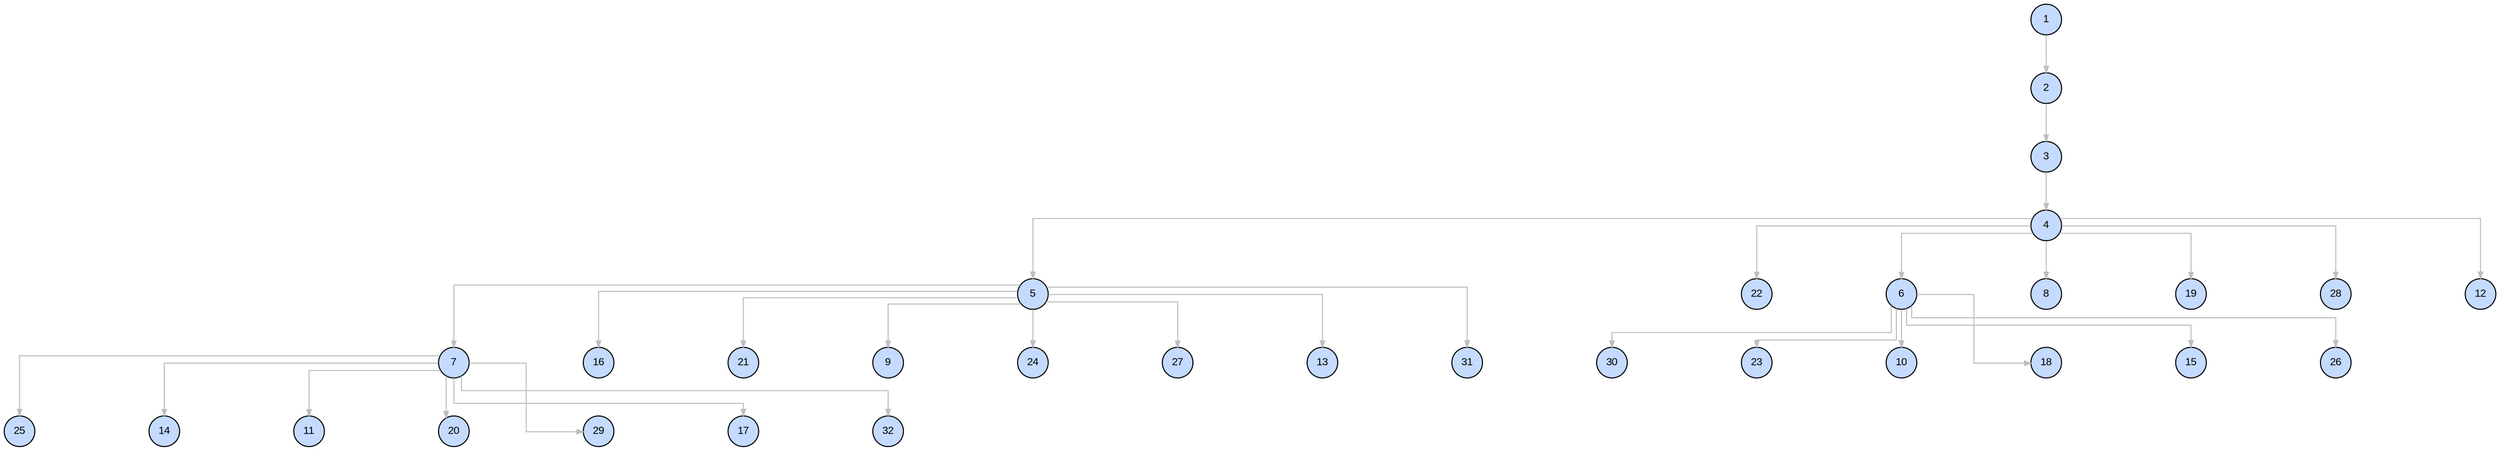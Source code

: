 digraph {
	graph [nodesep=1.5 rankdir=TB splines=ortho]
	5 [label=5 fillcolor="#C4DBFF" fixedsize=true fontname=Arial fontsize=10 shape=circle style=filled width=0.4]
	7 [label=7 fillcolor="#C4DBFF" fixedsize=true fontname=Arial fontsize=10 shape=circle style=filled width=0.4]
	30 [label=30 fillcolor="#C4DBFF" fixedsize=true fontname=Arial fontsize=10 shape=circle style=filled width=0.4]
	22 [label=22 fillcolor="#C4DBFF" fixedsize=true fontname=Arial fontsize=10 shape=circle style=filled width=0.4]
	16 [label=16 fillcolor="#C4DBFF" fixedsize=true fontname=Arial fontsize=10 shape=circle style=filled width=0.4]
	2 [label=2 fillcolor="#C4DBFF" fixedsize=true fontname=Arial fontsize=10 shape=circle style=filled width=0.4]
	21 [label=21 fillcolor="#C4DBFF" fixedsize=true fontname=Arial fontsize=10 shape=circle style=filled width=0.4]
	23 [label=23 fillcolor="#C4DBFF" fixedsize=true fontname=Arial fontsize=10 shape=circle style=filled width=0.4]
	4 [label=4 fillcolor="#C4DBFF" fixedsize=true fontname=Arial fontsize=10 shape=circle style=filled width=0.4]
	9 [label=9 fillcolor="#C4DBFF" fixedsize=true fontname=Arial fontsize=10 shape=circle style=filled width=0.4]
	10 [label=10 fillcolor="#C4DBFF" fixedsize=true fontname=Arial fontsize=10 shape=circle style=filled width=0.4]
	24 [label=24 fillcolor="#C4DBFF" fixedsize=true fontname=Arial fontsize=10 shape=circle style=filled width=0.4]
	25 [label=25 fillcolor="#C4DBFF" fixedsize=true fontname=Arial fontsize=10 shape=circle style=filled width=0.4]
	6 [label=6 fillcolor="#C4DBFF" fixedsize=true fontname=Arial fontsize=10 shape=circle style=filled width=0.4]
	8 [label=8 fillcolor="#C4DBFF" fixedsize=true fontname=Arial fontsize=10 shape=circle style=filled width=0.4]
	27 [label=27 fillcolor="#C4DBFF" fixedsize=true fontname=Arial fontsize=10 shape=circle style=filled width=0.4]
	14 [label=14 fillcolor="#C4DBFF" fixedsize=true fontname=Arial fontsize=10 shape=circle style=filled width=0.4]
	3 [label=3 fillcolor="#C4DBFF" fixedsize=true fontname=Arial fontsize=10 shape=circle style=filled width=0.4]
	11 [label=11 fillcolor="#C4DBFF" fixedsize=true fontname=Arial fontsize=10 shape=circle style=filled width=0.4]
	13 [label=13 fillcolor="#C4DBFF" fixedsize=true fontname=Arial fontsize=10 shape=circle style=filled width=0.4]
	20 [label=20 fillcolor="#C4DBFF" fixedsize=true fontname=Arial fontsize=10 shape=circle style=filled width=0.4]
	29 [label=29 fillcolor="#C4DBFF" fixedsize=true fontname=Arial fontsize=10 shape=circle style=filled width=0.4]
	18 [label=18 fillcolor="#C4DBFF" fixedsize=true fontname=Arial fontsize=10 shape=circle style=filled width=0.4]
	19 [label=19 fillcolor="#C4DBFF" fixedsize=true fontname=Arial fontsize=10 shape=circle style=filled width=0.4]
	17 [label=17 fillcolor="#C4DBFF" fixedsize=true fontname=Arial fontsize=10 shape=circle style=filled width=0.4]
	28 [label=28 fillcolor="#C4DBFF" fixedsize=true fontname=Arial fontsize=10 shape=circle style=filled width=0.4]
	1 [label=1 fillcolor="#C4DBFF" fixedsize=true fontname=Arial fontsize=10 shape=circle style=filled width=0.4]
	15 [label=15 fillcolor="#C4DBFF" fixedsize=true fontname=Arial fontsize=10 shape=circle style=filled width=0.4]
	12 [label=12 fillcolor="#C4DBFF" fixedsize=true fontname=Arial fontsize=10 shape=circle style=filled width=0.4]
	31 [label=31 fillcolor="#C4DBFF" fixedsize=true fontname=Arial fontsize=10 shape=circle style=filled width=0.4]
	32 [label=32 fillcolor="#C4DBFF" fixedsize=true fontname=Arial fontsize=10 shape=circle style=filled width=0.4]
	26 [label=26 fillcolor="#C4DBFF" fixedsize=true fontname=Arial fontsize=10 shape=circle style=filled width=0.4]
	7 -> 17 [arrowsize=0.6 color="#BEBEBE" penwidth=1]
	5 -> 9 [arrowsize=0.6 color="#BEBEBE" penwidth=1]
	5 -> 21 [arrowsize=0.6 color="#BEBEBE" penwidth=1]
	6 -> 23 [arrowsize=0.6 color="#BEBEBE" penwidth=1]
	5 -> 24 [arrowsize=0.6 color="#BEBEBE" penwidth=1]
	4 -> 12 [arrowsize=0.6 color="#BEBEBE" penwidth=1]
	6 -> 30 [arrowsize=0.6 color="#BEBEBE" penwidth=1]
	7 -> 20 [arrowsize=0.6 color="#BEBEBE" penwidth=1]
	4 -> 8 [arrowsize=0.6 color="#BEBEBE" penwidth=1]
	7 -> 14 [arrowsize=0.6 color="#BEBEBE" penwidth=1]
	6 -> 18 [arrowsize=0.6 color="#BEBEBE" penwidth=1]
	7 -> 29 [arrowsize=0.6 color="#BEBEBE" penwidth=1]
	4 -> 28 [arrowsize=0.6 color="#BEBEBE" penwidth=1]
	5 -> 27 [arrowsize=0.6 color="#BEBEBE" penwidth=1]
	5 -> 31 [arrowsize=0.6 color="#BEBEBE" penwidth=1]
	1 -> 2 [arrowsize=0.6 color="#BEBEBE" penwidth=1]
	4 -> 22 [arrowsize=0.6 color="#BEBEBE" penwidth=1]
	5 -> 7 [arrowsize=0.6 color="#BEBEBE" penwidth=1]
	3 -> 4 [arrowsize=0.6 color="#BEBEBE" penwidth=1]
	5 -> 16 [arrowsize=0.6 color="#BEBEBE" penwidth=1]
	4 -> 19 [arrowsize=0.6 color="#BEBEBE" penwidth=1]
	5 -> 13 [arrowsize=0.6 color="#BEBEBE" penwidth=1]
	4 -> 5 [arrowsize=0.6 color="#BEBEBE" penwidth=1]
	7 -> 25 [arrowsize=0.6 color="#BEBEBE" penwidth=1]
	6 -> 26 [arrowsize=0.6 color="#BEBEBE" penwidth=1]
	4 -> 6 [arrowsize=0.6 color="#BEBEBE" penwidth=1]
	2 -> 3 [arrowsize=0.6 color="#BEBEBE" penwidth=1]
	6 -> 15 [arrowsize=0.6 color="#BEBEBE" penwidth=1]
	7 -> 32 [arrowsize=0.6 color="#BEBEBE" penwidth=1]
	6 -> 10 [arrowsize=0.6 color="#BEBEBE" penwidth=1]
	7 -> 11 [arrowsize=0.6 color="#BEBEBE" penwidth=1]
}
